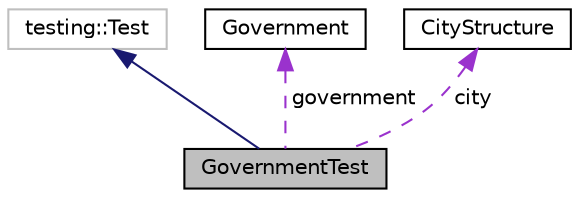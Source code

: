 digraph "GovernmentTest"
{
 // LATEX_PDF_SIZE
  edge [fontname="Helvetica",fontsize="10",labelfontname="Helvetica",labelfontsize="10"];
  node [fontname="Helvetica",fontsize="10",shape=record];
  Node1 [label="GovernmentTest",height=0.2,width=0.4,color="black", fillcolor="grey75", style="filled", fontcolor="black",tooltip=" "];
  Node2 -> Node1 [dir="back",color="midnightblue",fontsize="10",style="solid"];
  Node2 [label="testing::Test",height=0.2,width=0.4,color="grey75", fillcolor="white", style="filled",tooltip=" "];
  Node3 -> Node1 [dir="back",color="darkorchid3",fontsize="10",style="dashed",label=" government" ];
  Node3 [label="Government",height=0.2,width=0.4,color="black", fillcolor="white", style="filled",URL="$classGovernment.html",tooltip="Represents a government entity responsible for managing taxes and budgets for cities."];
  Node4 -> Node1 [dir="back",color="darkorchid3",fontsize="10",style="dashed",label=" city" ];
  Node4 [label="CityStructure",height=0.2,width=0.4,color="black", fillcolor="white", style="filled",URL="$classCityStructure.html",tooltip="Represents a city's structure, containing blocks, departments, and income information."];
}
